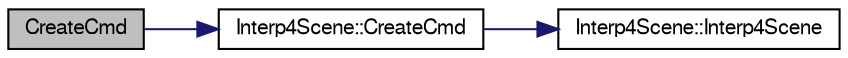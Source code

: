 digraph "CreateCmd"
{
  edge [fontname="FreeSans",fontsize="10",labelfontname="FreeSans",labelfontsize="10"];
  node [fontname="FreeSans",fontsize="10",shape=record];
  rankdir="LR";
  Node1 [label="CreateCmd",height=0.2,width=0.4,color="black", fillcolor="grey75", style="filled", fontcolor="black"];
  Node1 -> Node2 [color="midnightblue",fontsize="10",style="solid",fontname="FreeSans"];
  Node2 [label="Interp4Scene::CreateCmd",height=0.2,width=0.4,color="black", fillcolor="white", style="filled",URL="$class_interp4_scene.html#a1ff894a3a32c04727c75c0284ab6208a",tooltip="Ta metoda nie musi być zdefiniowna w klasie bazowej. "];
  Node2 -> Node3 [color="midnightblue",fontsize="10",style="solid",fontname="FreeSans"];
  Node3 [label="Interp4Scene::Interp4Scene",height=0.2,width=0.4,color="black", fillcolor="white", style="filled",URL="$class_interp4_scene.html#ac80ea41f89a92ef79f0b53573333dc92",tooltip="konstruktor "];
}
